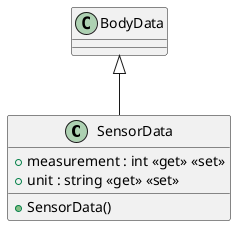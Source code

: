 @startuml
class SensorData {
    + SensorData()
    + measurement : int <<get>> <<set>>
    + unit : string <<get>> <<set>>
}
BodyData <|-- SensorData
@enduml
